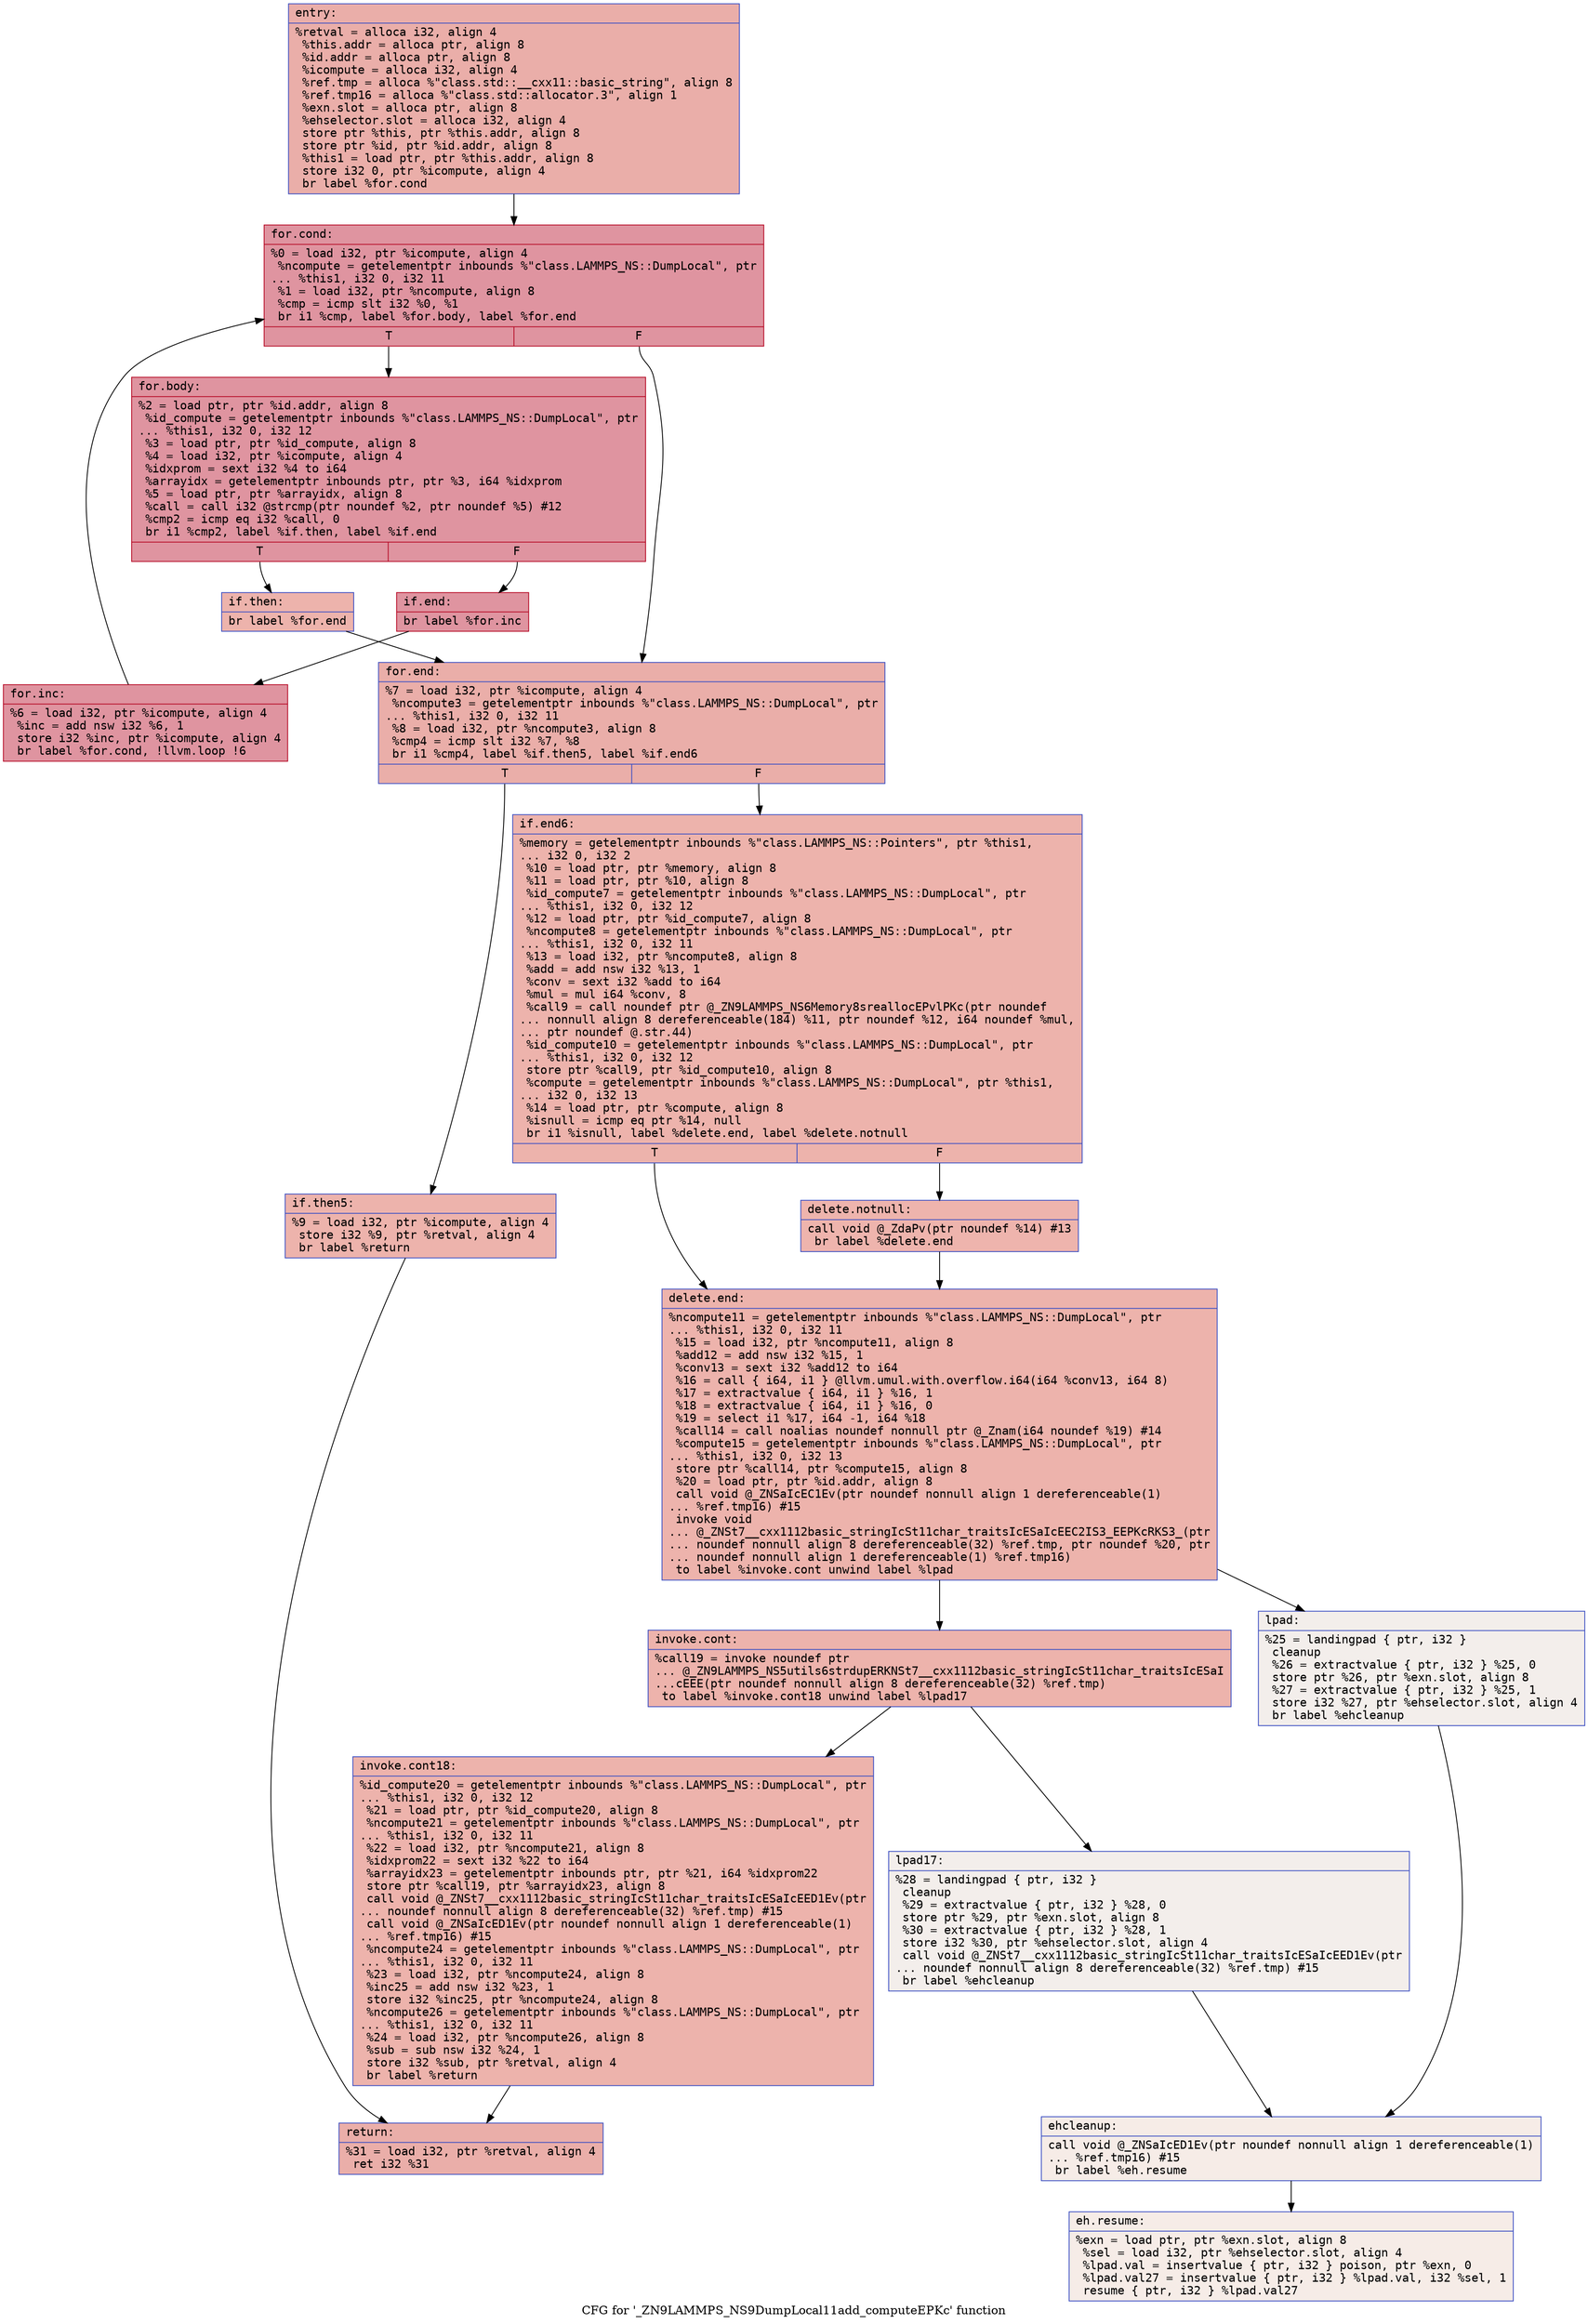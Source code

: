digraph "CFG for '_ZN9LAMMPS_NS9DumpLocal11add_computeEPKc' function" {
	label="CFG for '_ZN9LAMMPS_NS9DumpLocal11add_computeEPKc' function";

	Node0x55e11c5d7e00 [shape=record,color="#3d50c3ff", style=filled, fillcolor="#d0473d70" fontname="Courier",label="{entry:\l|  %retval = alloca i32, align 4\l  %this.addr = alloca ptr, align 8\l  %id.addr = alloca ptr, align 8\l  %icompute = alloca i32, align 4\l  %ref.tmp = alloca %\"class.std::__cxx11::basic_string\", align 8\l  %ref.tmp16 = alloca %\"class.std::allocator.3\", align 1\l  %exn.slot = alloca ptr, align 8\l  %ehselector.slot = alloca i32, align 4\l  store ptr %this, ptr %this.addr, align 8\l  store ptr %id, ptr %id.addr, align 8\l  %this1 = load ptr, ptr %this.addr, align 8\l  store i32 0, ptr %icompute, align 4\l  br label %for.cond\l}"];
	Node0x55e11c5d7e00 -> Node0x55e11c5d8550[tooltip="entry -> for.cond\nProbability 100.00%" ];
	Node0x55e11c5d8550 [shape=record,color="#b70d28ff", style=filled, fillcolor="#b70d2870" fontname="Courier",label="{for.cond:\l|  %0 = load i32, ptr %icompute, align 4\l  %ncompute = getelementptr inbounds %\"class.LAMMPS_NS::DumpLocal\", ptr\l... %this1, i32 0, i32 11\l  %1 = load i32, ptr %ncompute, align 8\l  %cmp = icmp slt i32 %0, %1\l  br i1 %cmp, label %for.body, label %for.end\l|{<s0>T|<s1>F}}"];
	Node0x55e11c5d8550:s0 -> Node0x55e11c5d8a10[tooltip="for.cond -> for.body\nProbability 96.88%" ];
	Node0x55e11c5d8550:s1 -> Node0x55e11c5d8a90[tooltip="for.cond -> for.end\nProbability 3.12%" ];
	Node0x55e11c5d8a10 [shape=record,color="#b70d28ff", style=filled, fillcolor="#b70d2870" fontname="Courier",label="{for.body:\l|  %2 = load ptr, ptr %id.addr, align 8\l  %id_compute = getelementptr inbounds %\"class.LAMMPS_NS::DumpLocal\", ptr\l... %this1, i32 0, i32 12\l  %3 = load ptr, ptr %id_compute, align 8\l  %4 = load i32, ptr %icompute, align 4\l  %idxprom = sext i32 %4 to i64\l  %arrayidx = getelementptr inbounds ptr, ptr %3, i64 %idxprom\l  %5 = load ptr, ptr %arrayidx, align 8\l  %call = call i32 @strcmp(ptr noundef %2, ptr noundef %5) #12\l  %cmp2 = icmp eq i32 %call, 0\l  br i1 %cmp2, label %if.then, label %if.end\l|{<s0>T|<s1>F}}"];
	Node0x55e11c5d8a10:s0 -> Node0x55e11c5d9200[tooltip="for.body -> if.then\nProbability 3.12%" ];
	Node0x55e11c5d8a10:s1 -> Node0x55e11c5d9270[tooltip="for.body -> if.end\nProbability 96.88%" ];
	Node0x55e11c5d9200 [shape=record,color="#3d50c3ff", style=filled, fillcolor="#d6524470" fontname="Courier",label="{if.then:\l|  br label %for.end\l}"];
	Node0x55e11c5d9200 -> Node0x55e11c5d8a90[tooltip="if.then -> for.end\nProbability 100.00%" ];
	Node0x55e11c5d9270 [shape=record,color="#b70d28ff", style=filled, fillcolor="#b70d2870" fontname="Courier",label="{if.end:\l|  br label %for.inc\l}"];
	Node0x55e11c5d9270 -> Node0x55e11c5d9400[tooltip="if.end -> for.inc\nProbability 100.00%" ];
	Node0x55e11c5d9400 [shape=record,color="#b70d28ff", style=filled, fillcolor="#b70d2870" fontname="Courier",label="{for.inc:\l|  %6 = load i32, ptr %icompute, align 4\l  %inc = add nsw i32 %6, 1\l  store i32 %inc, ptr %icompute, align 4\l  br label %for.cond, !llvm.loop !6\l}"];
	Node0x55e11c5d9400 -> Node0x55e11c5d8550[tooltip="for.inc -> for.cond\nProbability 100.00%" ];
	Node0x55e11c5d8a90 [shape=record,color="#3d50c3ff", style=filled, fillcolor="#d0473d70" fontname="Courier",label="{for.end:\l|  %7 = load i32, ptr %icompute, align 4\l  %ncompute3 = getelementptr inbounds %\"class.LAMMPS_NS::DumpLocal\", ptr\l... %this1, i32 0, i32 11\l  %8 = load i32, ptr %ncompute3, align 8\l  %cmp4 = icmp slt i32 %7, %8\l  br i1 %cmp4, label %if.then5, label %if.end6\l|{<s0>T|<s1>F}}"];
	Node0x55e11c5d8a90:s0 -> Node0x55e11c5d9c10[tooltip="for.end -> if.then5\nProbability 50.00%" ];
	Node0x55e11c5d8a90:s1 -> Node0x55e11c5d9c90[tooltip="for.end -> if.end6\nProbability 50.00%" ];
	Node0x55e11c5d9c10 [shape=record,color="#3d50c3ff", style=filled, fillcolor="#d6524470" fontname="Courier",label="{if.then5:\l|  %9 = load i32, ptr %icompute, align 4\l  store i32 %9, ptr %retval, align 4\l  br label %return\l}"];
	Node0x55e11c5d9c10 -> Node0x55e11c5d9ed0[tooltip="if.then5 -> return\nProbability 100.00%" ];
	Node0x55e11c5d9c90 [shape=record,color="#3d50c3ff", style=filled, fillcolor="#d6524470" fontname="Courier",label="{if.end6:\l|  %memory = getelementptr inbounds %\"class.LAMMPS_NS::Pointers\", ptr %this1,\l... i32 0, i32 2\l  %10 = load ptr, ptr %memory, align 8\l  %11 = load ptr, ptr %10, align 8\l  %id_compute7 = getelementptr inbounds %\"class.LAMMPS_NS::DumpLocal\", ptr\l... %this1, i32 0, i32 12\l  %12 = load ptr, ptr %id_compute7, align 8\l  %ncompute8 = getelementptr inbounds %\"class.LAMMPS_NS::DumpLocal\", ptr\l... %this1, i32 0, i32 11\l  %13 = load i32, ptr %ncompute8, align 8\l  %add = add nsw i32 %13, 1\l  %conv = sext i32 %add to i64\l  %mul = mul i64 %conv, 8\l  %call9 = call noundef ptr @_ZN9LAMMPS_NS6Memory8sreallocEPvlPKc(ptr noundef\l... nonnull align 8 dereferenceable(184) %11, ptr noundef %12, i64 noundef %mul,\l... ptr noundef @.str.44)\l  %id_compute10 = getelementptr inbounds %\"class.LAMMPS_NS::DumpLocal\", ptr\l... %this1, i32 0, i32 12\l  store ptr %call9, ptr %id_compute10, align 8\l  %compute = getelementptr inbounds %\"class.LAMMPS_NS::DumpLocal\", ptr %this1,\l... i32 0, i32 13\l  %14 = load ptr, ptr %compute, align 8\l  %isnull = icmp eq ptr %14, null\l  br i1 %isnull, label %delete.end, label %delete.notnull\l|{<s0>T|<s1>F}}"];
	Node0x55e11c5d9c90:s0 -> Node0x55e11c5daba0[tooltip="if.end6 -> delete.end\nProbability 37.50%" ];
	Node0x55e11c5d9c90:s1 -> Node0x55e11c5dabf0[tooltip="if.end6 -> delete.notnull\nProbability 62.50%" ];
	Node0x55e11c5dabf0 [shape=record,color="#3d50c3ff", style=filled, fillcolor="#d8564670" fontname="Courier",label="{delete.notnull:\l|  call void @_ZdaPv(ptr noundef %14) #13\l  br label %delete.end\l}"];
	Node0x55e11c5dabf0 -> Node0x55e11c5daba0[tooltip="delete.notnull -> delete.end\nProbability 100.00%" ];
	Node0x55e11c5daba0 [shape=record,color="#3d50c3ff", style=filled, fillcolor="#d6524470" fontname="Courier",label="{delete.end:\l|  %ncompute11 = getelementptr inbounds %\"class.LAMMPS_NS::DumpLocal\", ptr\l... %this1, i32 0, i32 11\l  %15 = load i32, ptr %ncompute11, align 8\l  %add12 = add nsw i32 %15, 1\l  %conv13 = sext i32 %add12 to i64\l  %16 = call \{ i64, i1 \} @llvm.umul.with.overflow.i64(i64 %conv13, i64 8)\l  %17 = extractvalue \{ i64, i1 \} %16, 1\l  %18 = extractvalue \{ i64, i1 \} %16, 0\l  %19 = select i1 %17, i64 -1, i64 %18\l  %call14 = call noalias noundef nonnull ptr @_Znam(i64 noundef %19) #14\l  %compute15 = getelementptr inbounds %\"class.LAMMPS_NS::DumpLocal\", ptr\l... %this1, i32 0, i32 13\l  store ptr %call14, ptr %compute15, align 8\l  %20 = load ptr, ptr %id.addr, align 8\l  call void @_ZNSaIcEC1Ev(ptr noundef nonnull align 1 dereferenceable(1)\l... %ref.tmp16) #15\l  invoke void\l... @_ZNSt7__cxx1112basic_stringIcSt11char_traitsIcESaIcEEC2IS3_EEPKcRKS3_(ptr\l... noundef nonnull align 8 dereferenceable(32) %ref.tmp, ptr noundef %20, ptr\l... noundef nonnull align 1 dereferenceable(1) %ref.tmp16)\l          to label %invoke.cont unwind label %lpad\l}"];
	Node0x55e11c5daba0 -> Node0x55e11c5db920[tooltip="delete.end -> invoke.cont\nProbability 100.00%" ];
	Node0x55e11c5daba0 -> Node0x55e11c4f10d0[tooltip="delete.end -> lpad\nProbability 0.00%" ];
	Node0x55e11c5db920 [shape=record,color="#3d50c3ff", style=filled, fillcolor="#d6524470" fontname="Courier",label="{invoke.cont:\l|  %call19 = invoke noundef ptr\l... @_ZN9LAMMPS_NS5utils6strdupERKNSt7__cxx1112basic_stringIcSt11char_traitsIcESaI\l...cEEE(ptr noundef nonnull align 8 dereferenceable(32) %ref.tmp)\l          to label %invoke.cont18 unwind label %lpad17\l}"];
	Node0x55e11c5db920 -> Node0x55e11c5db8d0[tooltip="invoke.cont -> invoke.cont18\nProbability 100.00%" ];
	Node0x55e11c5db920 -> Node0x55e11c5d9650[tooltip="invoke.cont -> lpad17\nProbability 0.00%" ];
	Node0x55e11c5db8d0 [shape=record,color="#3d50c3ff", style=filled, fillcolor="#d6524470" fontname="Courier",label="{invoke.cont18:\l|  %id_compute20 = getelementptr inbounds %\"class.LAMMPS_NS::DumpLocal\", ptr\l... %this1, i32 0, i32 12\l  %21 = load ptr, ptr %id_compute20, align 8\l  %ncompute21 = getelementptr inbounds %\"class.LAMMPS_NS::DumpLocal\", ptr\l... %this1, i32 0, i32 11\l  %22 = load i32, ptr %ncompute21, align 8\l  %idxprom22 = sext i32 %22 to i64\l  %arrayidx23 = getelementptr inbounds ptr, ptr %21, i64 %idxprom22\l  store ptr %call19, ptr %arrayidx23, align 8\l  call void @_ZNSt7__cxx1112basic_stringIcSt11char_traitsIcESaIcEED1Ev(ptr\l... noundef nonnull align 8 dereferenceable(32) %ref.tmp) #15\l  call void @_ZNSaIcED1Ev(ptr noundef nonnull align 1 dereferenceable(1)\l... %ref.tmp16) #15\l  %ncompute24 = getelementptr inbounds %\"class.LAMMPS_NS::DumpLocal\", ptr\l... %this1, i32 0, i32 11\l  %23 = load i32, ptr %ncompute24, align 8\l  %inc25 = add nsw i32 %23, 1\l  store i32 %inc25, ptr %ncompute24, align 8\l  %ncompute26 = getelementptr inbounds %\"class.LAMMPS_NS::DumpLocal\", ptr\l... %this1, i32 0, i32 11\l  %24 = load i32, ptr %ncompute26, align 8\l  %sub = sub nsw i32 %24, 1\l  store i32 %sub, ptr %retval, align 4\l  br label %return\l}"];
	Node0x55e11c5db8d0 -> Node0x55e11c5d9ed0[tooltip="invoke.cont18 -> return\nProbability 100.00%" ];
	Node0x55e11c4f10d0 [shape=record,color="#3d50c3ff", style=filled, fillcolor="#e5d8d170" fontname="Courier",label="{lpad:\l|  %25 = landingpad \{ ptr, i32 \}\l          cleanup\l  %26 = extractvalue \{ ptr, i32 \} %25, 0\l  store ptr %26, ptr %exn.slot, align 8\l  %27 = extractvalue \{ ptr, i32 \} %25, 1\l  store i32 %27, ptr %ehselector.slot, align 4\l  br label %ehcleanup\l}"];
	Node0x55e11c4f10d0 -> Node0x55e11c5dceb0[tooltip="lpad -> ehcleanup\nProbability 100.00%" ];
	Node0x55e11c5d9650 [shape=record,color="#3d50c3ff", style=filled, fillcolor="#e5d8d170" fontname="Courier",label="{lpad17:\l|  %28 = landingpad \{ ptr, i32 \}\l          cleanup\l  %29 = extractvalue \{ ptr, i32 \} %28, 0\l  store ptr %29, ptr %exn.slot, align 8\l  %30 = extractvalue \{ ptr, i32 \} %28, 1\l  store i32 %30, ptr %ehselector.slot, align 4\l  call void @_ZNSt7__cxx1112basic_stringIcSt11char_traitsIcESaIcEED1Ev(ptr\l... noundef nonnull align 8 dereferenceable(32) %ref.tmp) #15\l  br label %ehcleanup\l}"];
	Node0x55e11c5d9650 -> Node0x55e11c5dceb0[tooltip="lpad17 -> ehcleanup\nProbability 100.00%" ];
	Node0x55e11c5dceb0 [shape=record,color="#3d50c3ff", style=filled, fillcolor="#ead5c970" fontname="Courier",label="{ehcleanup:\l|  call void @_ZNSaIcED1Ev(ptr noundef nonnull align 1 dereferenceable(1)\l... %ref.tmp16) #15\l  br label %eh.resume\l}"];
	Node0x55e11c5dceb0 -> Node0x55e11c5dd4d0[tooltip="ehcleanup -> eh.resume\nProbability 100.00%" ];
	Node0x55e11c5d9ed0 [shape=record,color="#3d50c3ff", style=filled, fillcolor="#d0473d70" fontname="Courier",label="{return:\l|  %31 = load i32, ptr %retval, align 4\l  ret i32 %31\l}"];
	Node0x55e11c5dd4d0 [shape=record,color="#3d50c3ff", style=filled, fillcolor="#ead5c970" fontname="Courier",label="{eh.resume:\l|  %exn = load ptr, ptr %exn.slot, align 8\l  %sel = load i32, ptr %ehselector.slot, align 4\l  %lpad.val = insertvalue \{ ptr, i32 \} poison, ptr %exn, 0\l  %lpad.val27 = insertvalue \{ ptr, i32 \} %lpad.val, i32 %sel, 1\l  resume \{ ptr, i32 \} %lpad.val27\l}"];
}
